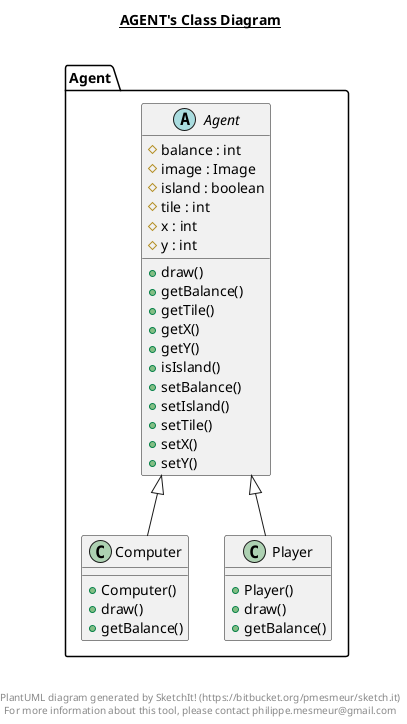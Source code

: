 @startuml

title __AGENT's Class Diagram__\n

  namespace Agent {
    abstract class Agent.Agent {
        # balance : int
        # image : Image
        # island : boolean
        # tile : int
        # x : int
        # y : int
        + draw()
        + getBalance()
        + getTile()
        + getX()
        + getY()
        + isIsland()
        + setBalance()
        + setIsland()
        + setTile()
        + setX()
        + setY()
    }
  }
  

  namespace Agent {
    class Agent.Computer {
        + Computer()
        + draw()
        + getBalance()
    }
  }
  

  namespace Agent {
    class Agent.Player {
        + Player()
        + draw()
        + getBalance()
    }
  }
  

  Agent.Computer -up-|> Agent.Agent
  Agent.Player -up-|> Agent.Agent


right footer


PlantUML diagram generated by SketchIt! (https://bitbucket.org/pmesmeur/sketch.it)
For more information about this tool, please contact philippe.mesmeur@gmail.com
endfooter

@enduml
